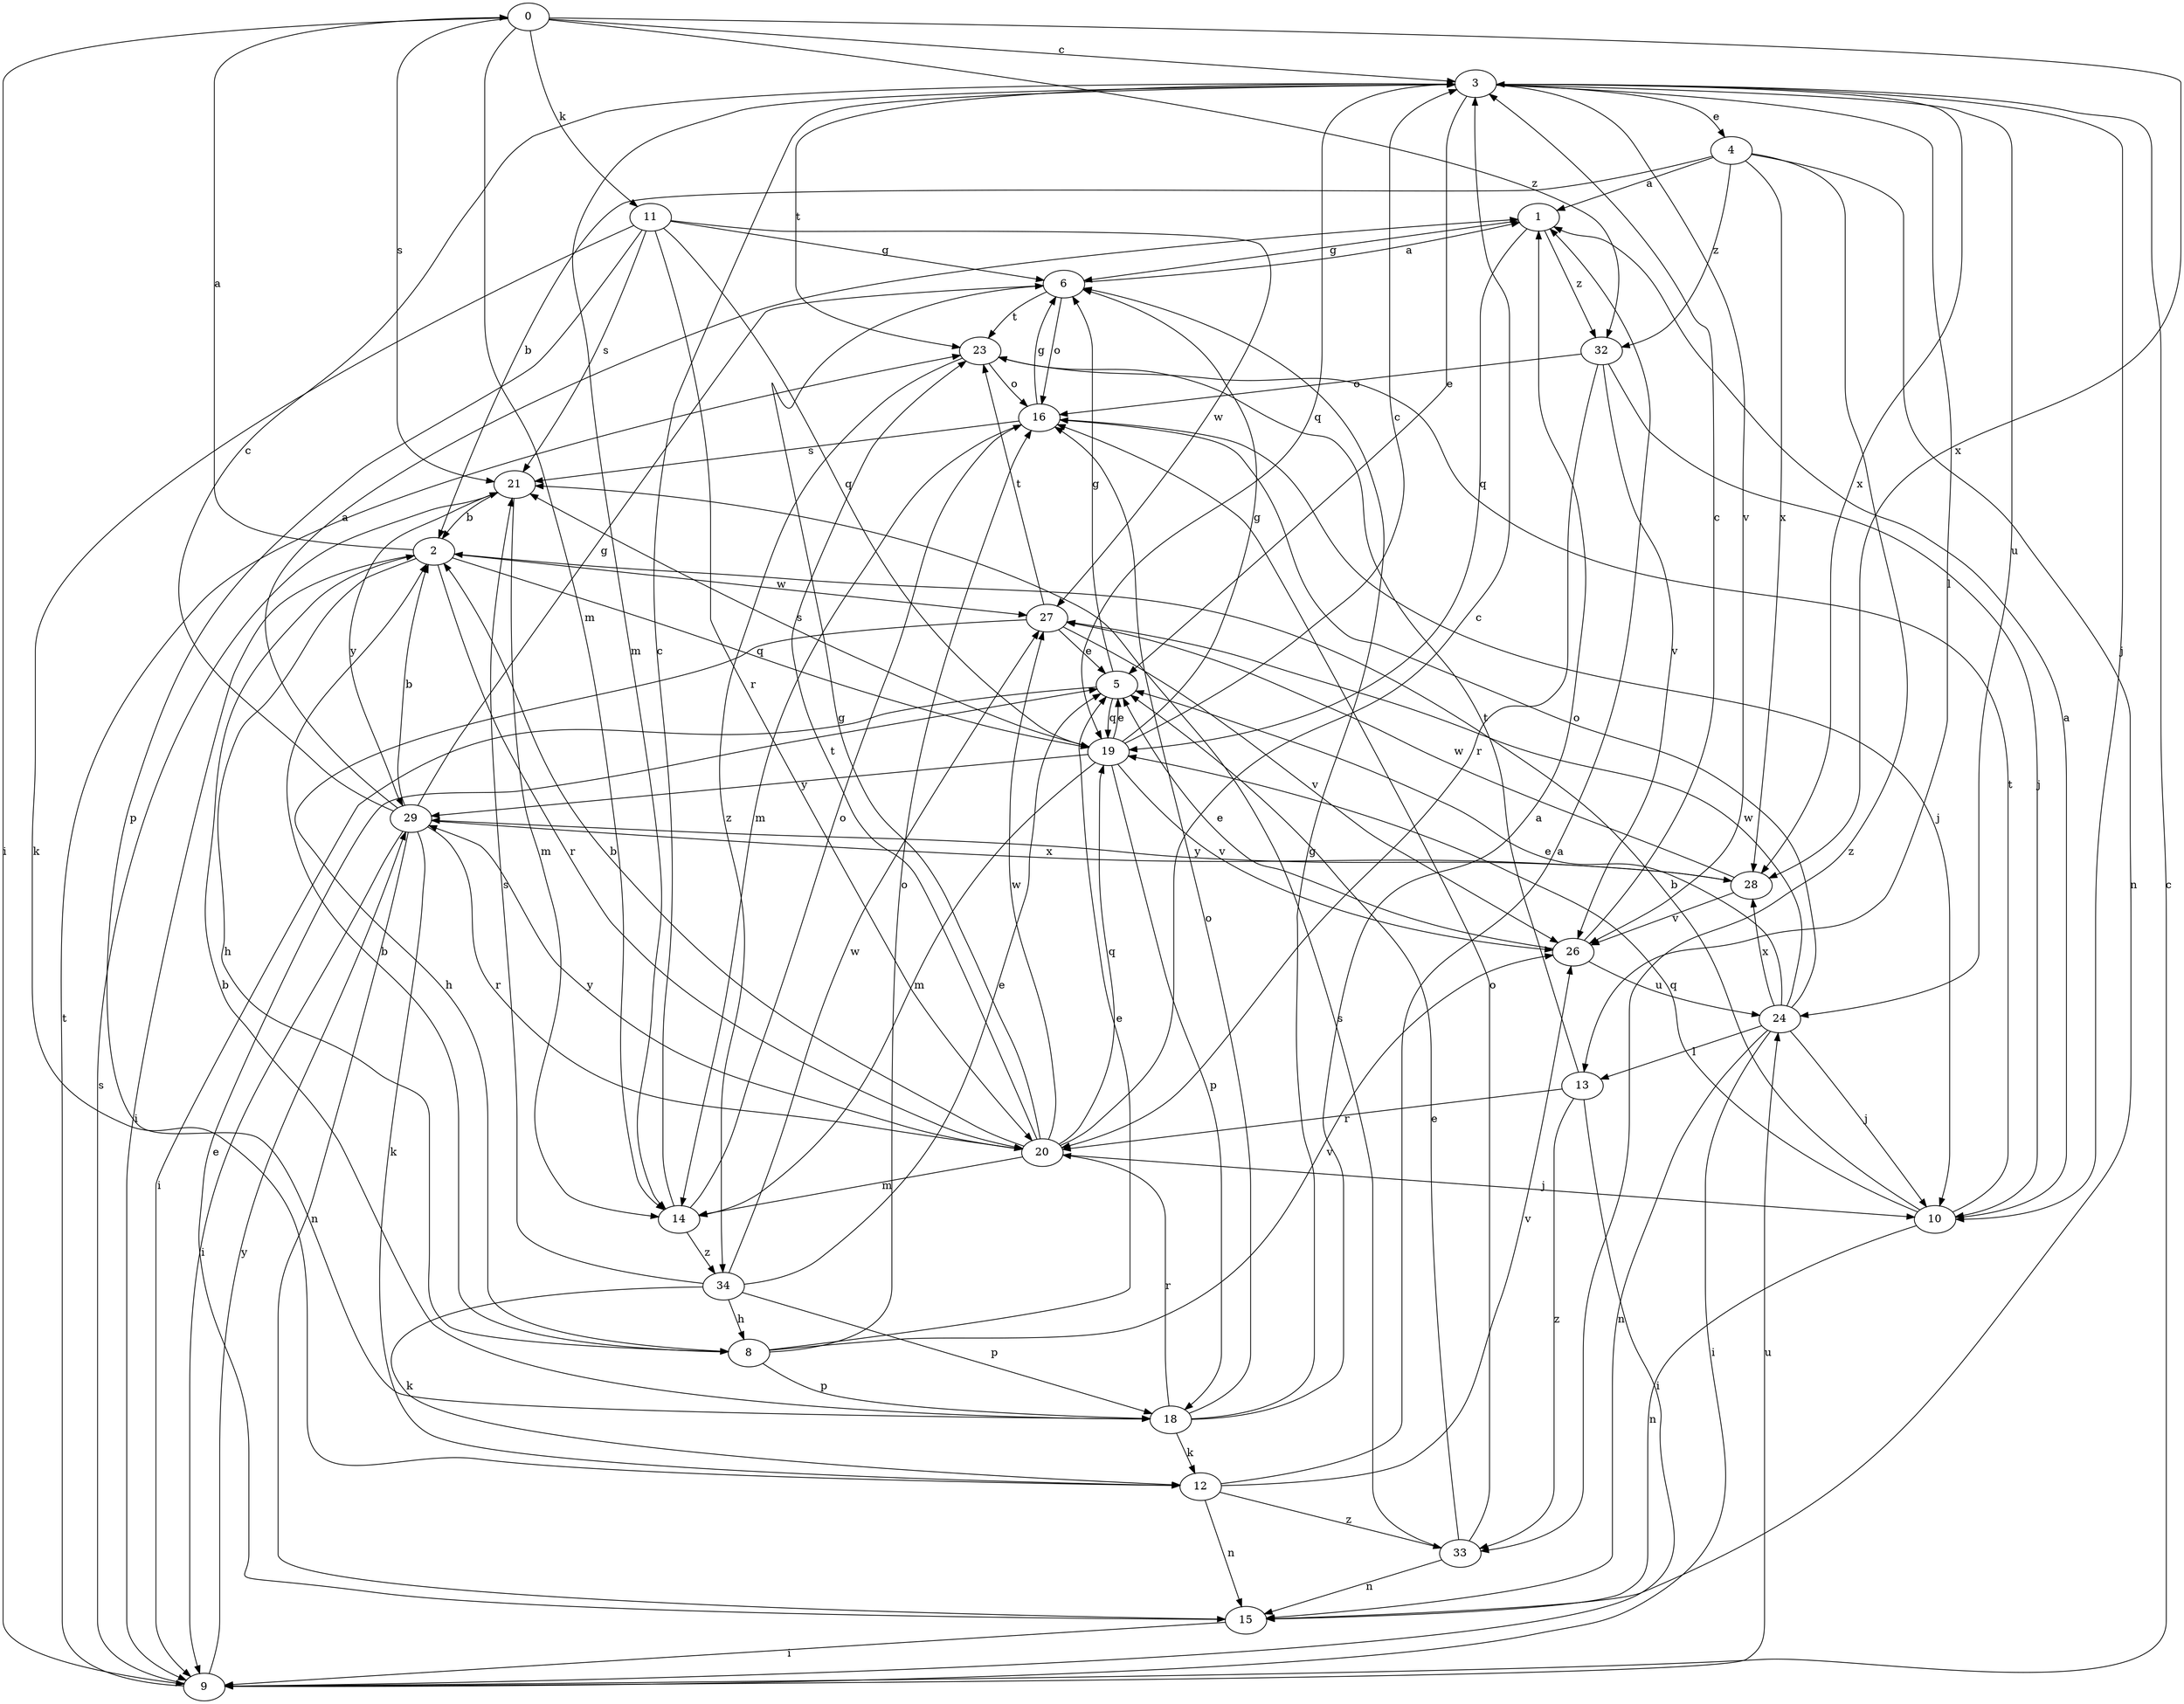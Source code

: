 strict digraph  {
0;
1;
2;
3;
4;
5;
6;
8;
9;
10;
11;
12;
13;
14;
15;
16;
18;
19;
20;
21;
23;
24;
26;
27;
28;
29;
32;
33;
34;
0 -> 3  [label=c];
0 -> 9  [label=i];
0 -> 11  [label=k];
0 -> 14  [label=m];
0 -> 21  [label=s];
0 -> 28  [label=x];
0 -> 32  [label=z];
1 -> 6  [label=g];
1 -> 19  [label=q];
1 -> 32  [label=z];
2 -> 0  [label=a];
2 -> 8  [label=h];
2 -> 9  [label=i];
2 -> 19  [label=q];
2 -> 20  [label=r];
2 -> 27  [label=w];
3 -> 4  [label=e];
3 -> 5  [label=e];
3 -> 10  [label=j];
3 -> 13  [label=l];
3 -> 14  [label=m];
3 -> 19  [label=q];
3 -> 23  [label=t];
3 -> 24  [label=u];
3 -> 26  [label=v];
3 -> 28  [label=x];
4 -> 1  [label=a];
4 -> 2  [label=b];
4 -> 15  [label=n];
4 -> 28  [label=x];
4 -> 32  [label=z];
4 -> 33  [label=z];
5 -> 6  [label=g];
5 -> 9  [label=i];
5 -> 19  [label=q];
6 -> 1  [label=a];
6 -> 16  [label=o];
6 -> 23  [label=t];
8 -> 2  [label=b];
8 -> 5  [label=e];
8 -> 16  [label=o];
8 -> 18  [label=p];
8 -> 26  [label=v];
9 -> 3  [label=c];
9 -> 21  [label=s];
9 -> 23  [label=t];
9 -> 24  [label=u];
9 -> 29  [label=y];
10 -> 1  [label=a];
10 -> 2  [label=b];
10 -> 15  [label=n];
10 -> 19  [label=q];
10 -> 23  [label=t];
11 -> 6  [label=g];
11 -> 12  [label=k];
11 -> 18  [label=p];
11 -> 19  [label=q];
11 -> 20  [label=r];
11 -> 21  [label=s];
11 -> 27  [label=w];
12 -> 1  [label=a];
12 -> 15  [label=n];
12 -> 26  [label=v];
12 -> 33  [label=z];
13 -> 9  [label=i];
13 -> 20  [label=r];
13 -> 23  [label=t];
13 -> 33  [label=z];
14 -> 3  [label=c];
14 -> 16  [label=o];
14 -> 34  [label=z];
15 -> 5  [label=e];
15 -> 9  [label=i];
16 -> 6  [label=g];
16 -> 10  [label=j];
16 -> 14  [label=m];
16 -> 21  [label=s];
18 -> 1  [label=a];
18 -> 2  [label=b];
18 -> 6  [label=g];
18 -> 12  [label=k];
18 -> 16  [label=o];
18 -> 20  [label=r];
19 -> 3  [label=c];
19 -> 5  [label=e];
19 -> 6  [label=g];
19 -> 14  [label=m];
19 -> 18  [label=p];
19 -> 21  [label=s];
19 -> 26  [label=v];
19 -> 29  [label=y];
20 -> 2  [label=b];
20 -> 3  [label=c];
20 -> 6  [label=g];
20 -> 10  [label=j];
20 -> 14  [label=m];
20 -> 19  [label=q];
20 -> 23  [label=t];
20 -> 27  [label=w];
20 -> 29  [label=y];
21 -> 2  [label=b];
21 -> 14  [label=m];
21 -> 29  [label=y];
23 -> 16  [label=o];
23 -> 34  [label=z];
24 -> 5  [label=e];
24 -> 9  [label=i];
24 -> 10  [label=j];
24 -> 13  [label=l];
24 -> 15  [label=n];
24 -> 16  [label=o];
24 -> 27  [label=w];
24 -> 28  [label=x];
26 -> 3  [label=c];
26 -> 5  [label=e];
26 -> 24  [label=u];
27 -> 5  [label=e];
27 -> 8  [label=h];
27 -> 23  [label=t];
27 -> 26  [label=v];
28 -> 26  [label=v];
28 -> 27  [label=w];
28 -> 29  [label=y];
29 -> 1  [label=a];
29 -> 2  [label=b];
29 -> 3  [label=c];
29 -> 6  [label=g];
29 -> 9  [label=i];
29 -> 12  [label=k];
29 -> 15  [label=n];
29 -> 20  [label=r];
29 -> 28  [label=x];
32 -> 10  [label=j];
32 -> 16  [label=o];
32 -> 20  [label=r];
32 -> 26  [label=v];
33 -> 5  [label=e];
33 -> 15  [label=n];
33 -> 16  [label=o];
33 -> 21  [label=s];
34 -> 5  [label=e];
34 -> 8  [label=h];
34 -> 12  [label=k];
34 -> 18  [label=p];
34 -> 21  [label=s];
34 -> 27  [label=w];
}

